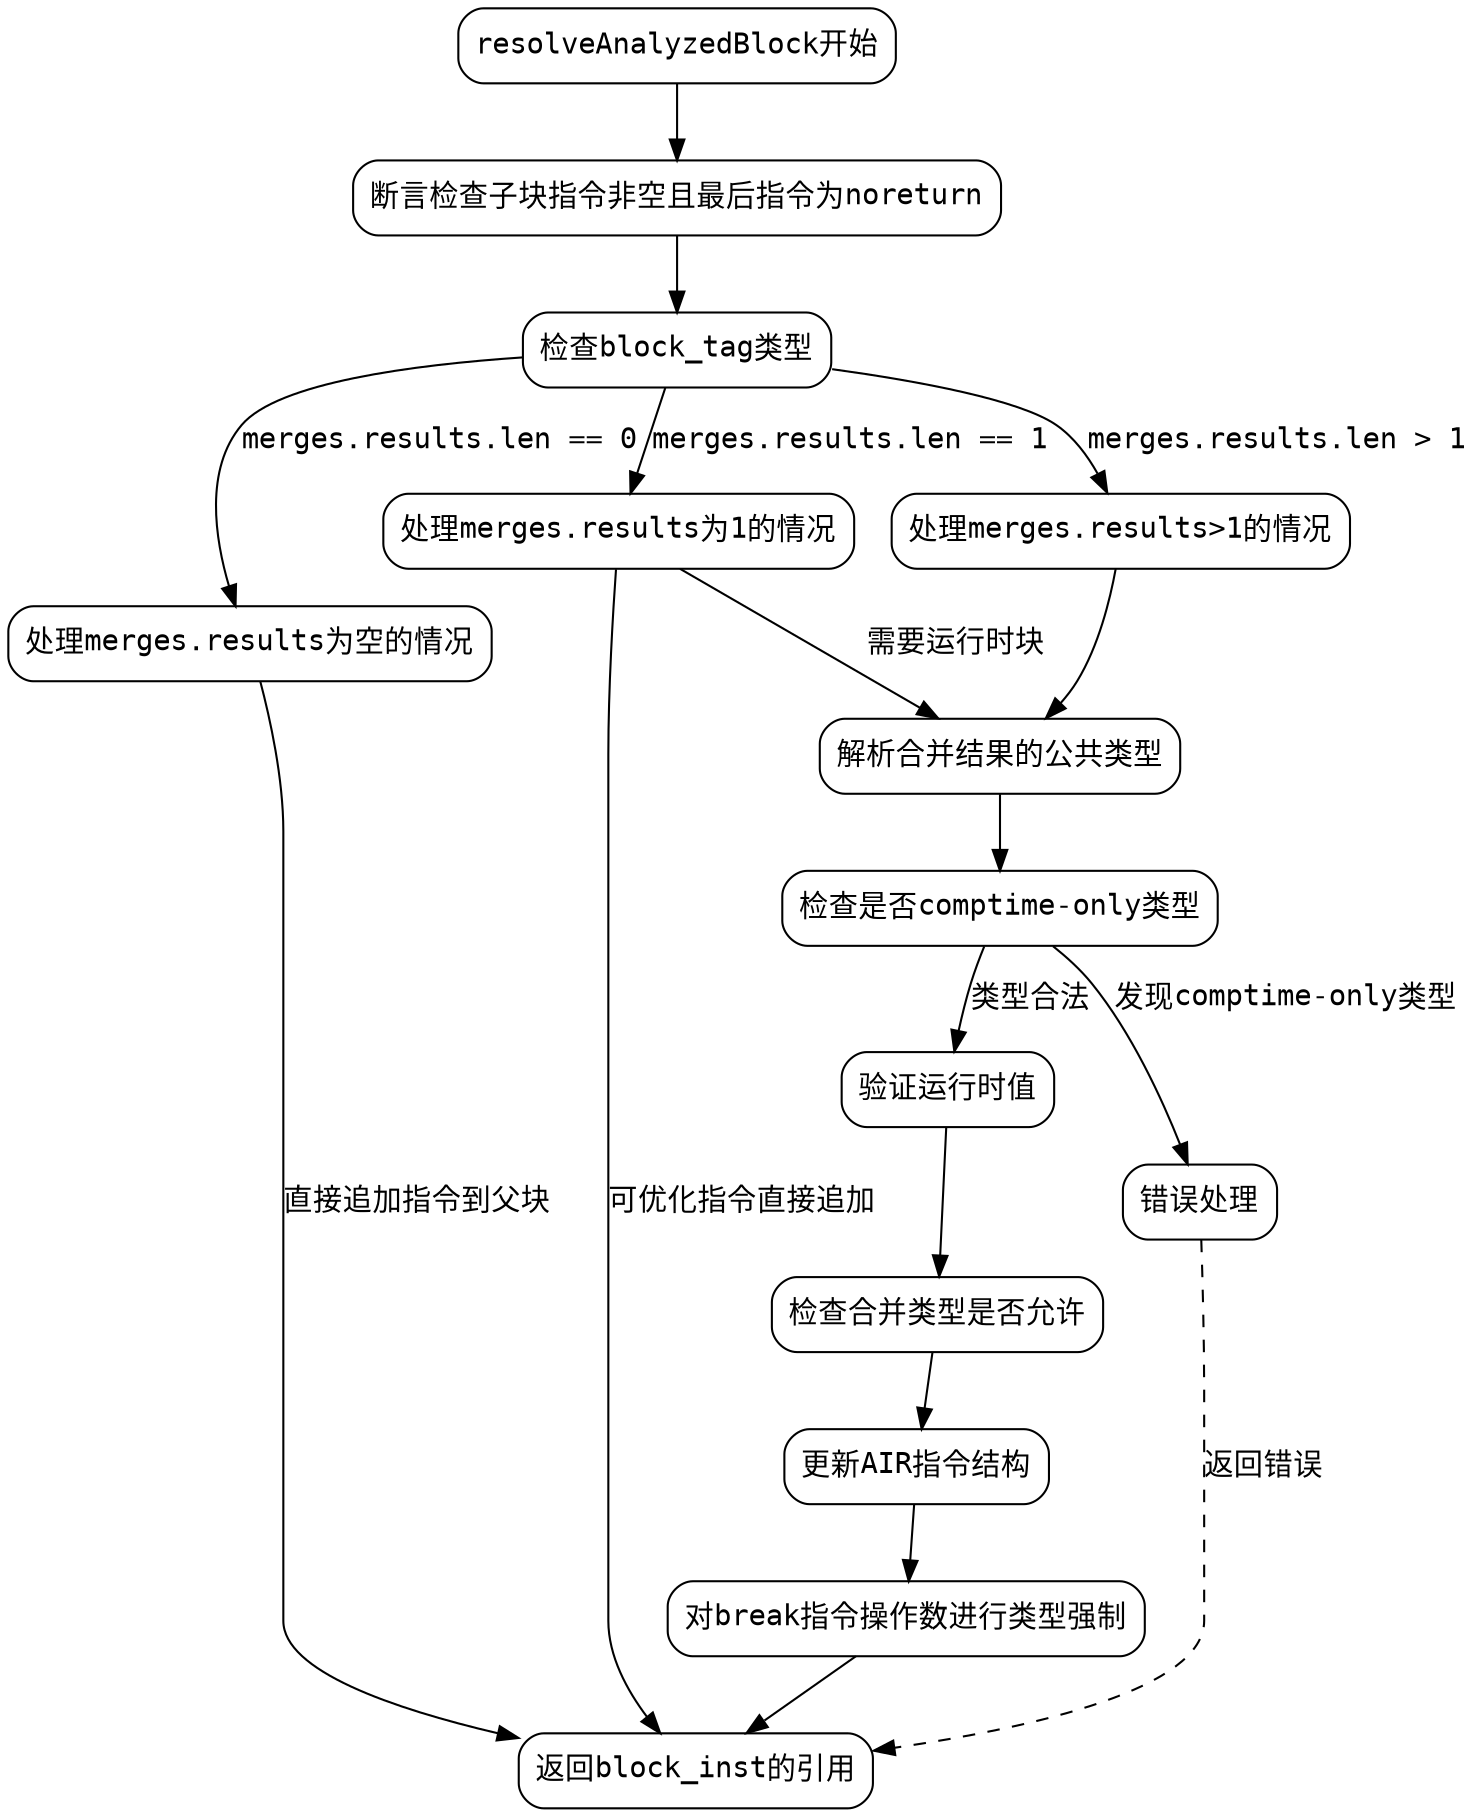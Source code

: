 
digraph flowchart {
    node [shape=rectangle, style="rounded", fontname="Monospace"];
    edge [fontname="Monospace"];

    start [label="resolveAnalyzedBlock开始"];
    initial_asserts [label="断言检查子块指令非空且最后指令为noreturn"];
    check_block_tag [label="检查block_tag类型"];
    handle_empty_merges [label="处理merges.results为空的情况"];
    handle_single_merge [label="处理merges.results为1的情况"];
    handle_multiple_merges [label="处理merges.results>1的情况"];
    type_resolution [label="解析合并结果的公共类型"];
    comptime_check [label="检查是否comptime-only类型"];
    validate_runtime [label="验证运行时值"];
    check_merge_allowed [label="检查合并类型是否允许"];
    update_air_instructions [label="更新AIR指令结构"];
    coerce_br_operands [label="对break指令操作数进行类型强制"];
    return_block_ref [label="返回block_inst的引用"];
    error_handling [label="错误处理"];

    start -> initial_asserts;
    initial_asserts -> check_block_tag;

    check_block_tag -> handle_empty_merges [label="merges.results.len == 0"];
    check_block_tag -> handle_single_merge [label="merges.results.len == 1"];
    check_block_tag -> handle_multiple_merges [label="merges.results.len > 1"];

    handle_empty_merges -> return_block_ref [label="直接追加指令到父块"];

    handle_single_merge -> type_resolution [label="需要运行时块"];
    handle_single_merge -> return_block_ref [label="可优化指令直接追加"];

    handle_multiple_merges -> type_resolution;
    type_resolution -> comptime_check;
    comptime_check -> error_handling [label="发现comptime-only类型"];
    comptime_check -> validate_runtime [label="类型合法"];
    validate_runtime -> check_merge_allowed;
    check_merge_allowed -> update_air_instructions;
    update_air_instructions -> coerce_br_operands;
    coerce_br_operands -> return_block_ref;

    error_handling -> return_block_ref [style="dashed", label="返回错误"];
}
